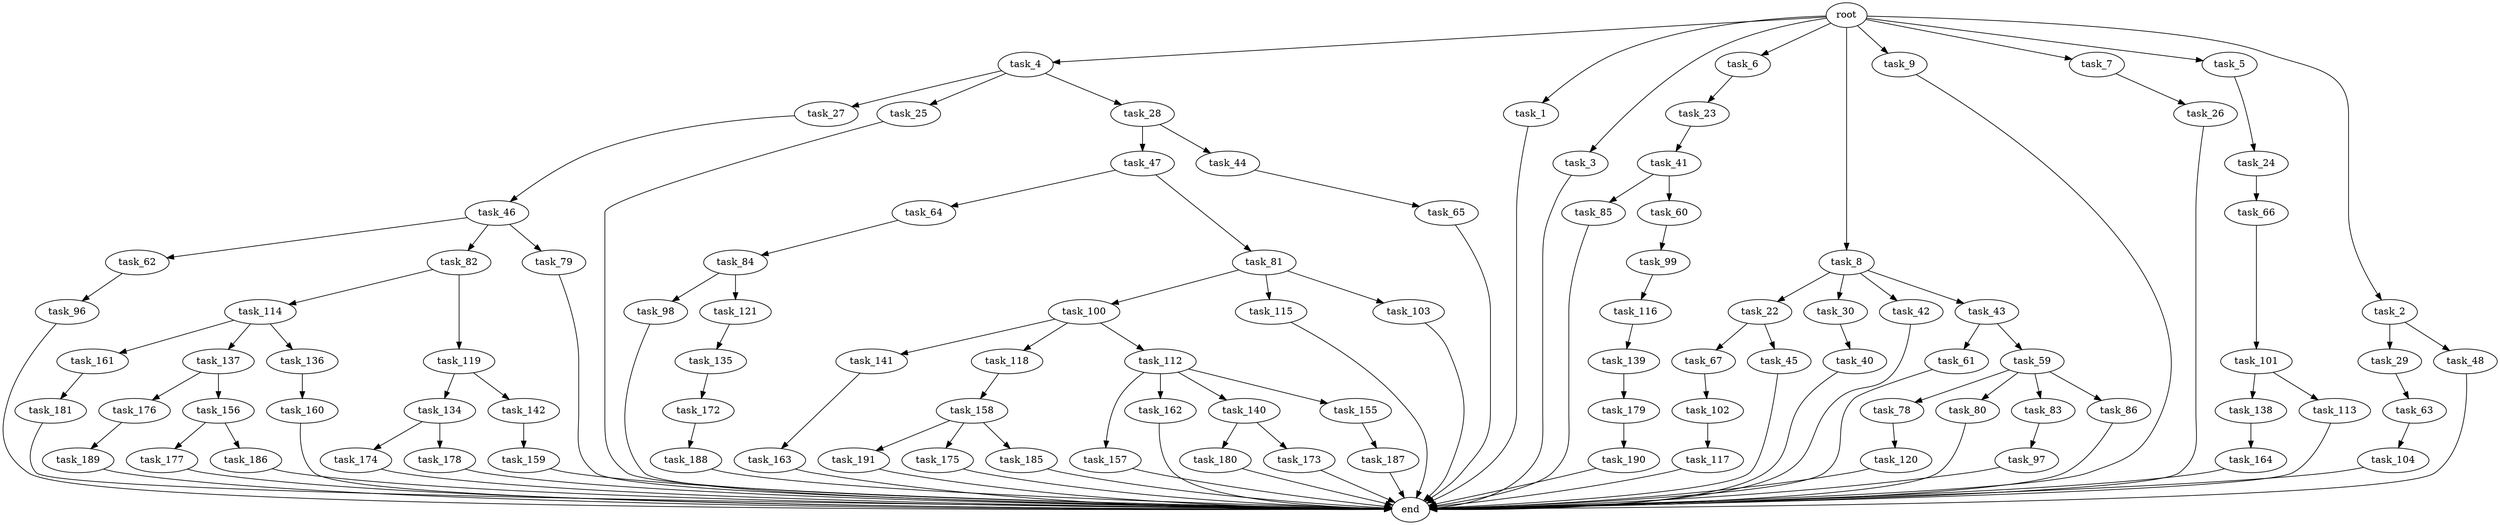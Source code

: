 digraph G {
  task_100 [size="309237645312.000000"];
  task_180 [size="214748364800.000000"];
  task_101 [size="34359738368.000000"];
  task_47 [size="858993459200.000000"];
  task_62 [size="420906795008.000000"];
  task_157 [size="695784701952.000000"];
  task_41 [size="549755813888.000000"];
  task_177 [size="309237645312.000000"];
  task_22 [size="695784701952.000000"];
  task_102 [size="214748364800.000000"];
  task_4 [size="1024.000000"];
  task_159 [size="549755813888.000000"];
  task_30 [size="695784701952.000000"];
  task_134 [size="695784701952.000000"];
  end [size="0.000000"];
  task_27 [size="77309411328.000000"];
  task_104 [size="858993459200.000000"];
  task_138 [size="420906795008.000000"];
  task_65 [size="77309411328.000000"];
  task_114 [size="34359738368.000000"];
  task_1 [size="1024.000000"];
  task_66 [size="420906795008.000000"];
  task_61 [size="549755813888.000000"];
  task_173 [size="214748364800.000000"];
  task_3 [size="1024.000000"];
  task_6 [size="1024.000000"];
  task_161 [size="137438953472.000000"];
  task_119 [size="34359738368.000000"];
  task_85 [size="137438953472.000000"];
  task_160 [size="549755813888.000000"];
  task_26 [size="214748364800.000000"];
  task_116 [size="420906795008.000000"];
  task_8 [size="1024.000000"];
  task_141 [size="858993459200.000000"];
  task_25 [size="77309411328.000000"];
  task_40 [size="34359738368.000000"];
  task_188 [size="420906795008.000000"];
  task_162 [size="695784701952.000000"];
  task_98 [size="34359738368.000000"];
  task_28 [size="77309411328.000000"];
  task_24 [size="214748364800.000000"];
  task_9 [size="1024.000000"];
  task_67 [size="34359738368.000000"];
  task_29 [size="137438953472.000000"];
  task_78 [size="77309411328.000000"];
  task_176 [size="77309411328.000000"];
  task_179 [size="137438953472.000000"];
  task_82 [size="420906795008.000000"];
  task_139 [size="420906795008.000000"];
  task_64 [size="77309411328.000000"];
  task_140 [size="695784701952.000000"];
  task_191 [size="77309411328.000000"];
  task_80 [size="77309411328.000000"];
  task_79 [size="420906795008.000000"];
  task_120 [size="34359738368.000000"];
  task_155 [size="695784701952.000000"];
  task_42 [size="695784701952.000000"];
  task_46 [size="858993459200.000000"];
  task_115 [size="309237645312.000000"];
  task_186 [size="309237645312.000000"];
  task_121 [size="34359738368.000000"];
  task_135 [size="420906795008.000000"];
  task_84 [size="34359738368.000000"];
  task_175 [size="77309411328.000000"];
  task_117 [size="420906795008.000000"];
  task_137 [size="137438953472.000000"];
  task_172 [size="34359738368.000000"];
  task_189 [size="214748364800.000000"];
  task_97 [size="34359738368.000000"];
  task_158 [size="309237645312.000000"];
  task_187 [size="77309411328.000000"];
  task_96 [size="549755813888.000000"];
  task_48 [size="137438953472.000000"];
  task_60 [size="137438953472.000000"];
  task_83 [size="77309411328.000000"];
  task_7 [size="1024.000000"];
  task_99 [size="214748364800.000000"];
  task_45 [size="34359738368.000000"];
  task_118 [size="858993459200.000000"];
  task_5 [size="1024.000000"];
  task_164 [size="420906795008.000000"];
  root [size="0.000000"];
  task_136 [size="137438953472.000000"];
  task_23 [size="137438953472.000000"];
  task_59 [size="549755813888.000000"];
  task_81 [size="77309411328.000000"];
  task_156 [size="77309411328.000000"];
  task_44 [size="858993459200.000000"];
  task_163 [size="420906795008.000000"];
  task_142 [size="695784701952.000000"];
  task_181 [size="549755813888.000000"];
  task_103 [size="309237645312.000000"];
  task_112 [size="858993459200.000000"];
  task_174 [size="695784701952.000000"];
  task_63 [size="309237645312.000000"];
  task_190 [size="695784701952.000000"];
  task_185 [size="77309411328.000000"];
  task_86 [size="77309411328.000000"];
  task_2 [size="1024.000000"];
  task_178 [size="695784701952.000000"];
  task_113 [size="420906795008.000000"];
  task_43 [size="695784701952.000000"];

  task_100 -> task_112 [size="838860800.000000"];
  task_100 -> task_118 [size="838860800.000000"];
  task_100 -> task_141 [size="838860800.000000"];
  task_180 -> end [size="1.000000"];
  task_101 -> task_138 [size="411041792.000000"];
  task_101 -> task_113 [size="411041792.000000"];
  task_47 -> task_64 [size="75497472.000000"];
  task_47 -> task_81 [size="75497472.000000"];
  task_62 -> task_96 [size="536870912.000000"];
  task_157 -> end [size="1.000000"];
  task_41 -> task_85 [size="134217728.000000"];
  task_41 -> task_60 [size="134217728.000000"];
  task_177 -> end [size="1.000000"];
  task_22 -> task_45 [size="33554432.000000"];
  task_22 -> task_67 [size="33554432.000000"];
  task_102 -> task_117 [size="411041792.000000"];
  task_4 -> task_27 [size="75497472.000000"];
  task_4 -> task_28 [size="75497472.000000"];
  task_4 -> task_25 [size="75497472.000000"];
  task_159 -> end [size="1.000000"];
  task_30 -> task_40 [size="33554432.000000"];
  task_134 -> task_178 [size="679477248.000000"];
  task_134 -> task_174 [size="679477248.000000"];
  task_27 -> task_46 [size="838860800.000000"];
  task_104 -> end [size="1.000000"];
  task_138 -> task_164 [size="411041792.000000"];
  task_65 -> end [size="1.000000"];
  task_114 -> task_137 [size="134217728.000000"];
  task_114 -> task_136 [size="134217728.000000"];
  task_114 -> task_161 [size="134217728.000000"];
  task_1 -> end [size="1.000000"];
  task_66 -> task_101 [size="33554432.000000"];
  task_61 -> end [size="1.000000"];
  task_173 -> end [size="1.000000"];
  task_3 -> end [size="1.000000"];
  task_6 -> task_23 [size="134217728.000000"];
  task_161 -> task_181 [size="536870912.000000"];
  task_119 -> task_142 [size="679477248.000000"];
  task_119 -> task_134 [size="679477248.000000"];
  task_85 -> end [size="1.000000"];
  task_160 -> end [size="1.000000"];
  task_26 -> end [size="1.000000"];
  task_116 -> task_139 [size="411041792.000000"];
  task_8 -> task_30 [size="679477248.000000"];
  task_8 -> task_22 [size="679477248.000000"];
  task_8 -> task_42 [size="679477248.000000"];
  task_8 -> task_43 [size="679477248.000000"];
  task_141 -> task_163 [size="411041792.000000"];
  task_25 -> end [size="1.000000"];
  task_40 -> end [size="1.000000"];
  task_188 -> end [size="1.000000"];
  task_162 -> end [size="1.000000"];
  task_98 -> end [size="1.000000"];
  task_28 -> task_44 [size="838860800.000000"];
  task_28 -> task_47 [size="838860800.000000"];
  task_24 -> task_66 [size="411041792.000000"];
  task_9 -> end [size="1.000000"];
  task_67 -> task_102 [size="209715200.000000"];
  task_29 -> task_63 [size="301989888.000000"];
  task_78 -> task_120 [size="33554432.000000"];
  task_176 -> task_189 [size="209715200.000000"];
  task_179 -> task_190 [size="679477248.000000"];
  task_82 -> task_114 [size="33554432.000000"];
  task_82 -> task_119 [size="33554432.000000"];
  task_139 -> task_179 [size="134217728.000000"];
  task_64 -> task_84 [size="33554432.000000"];
  task_140 -> task_180 [size="209715200.000000"];
  task_140 -> task_173 [size="209715200.000000"];
  task_191 -> end [size="1.000000"];
  task_80 -> end [size="1.000000"];
  task_79 -> end [size="1.000000"];
  task_120 -> end [size="1.000000"];
  task_155 -> task_187 [size="75497472.000000"];
  task_42 -> end [size="1.000000"];
  task_46 -> task_79 [size="411041792.000000"];
  task_46 -> task_62 [size="411041792.000000"];
  task_46 -> task_82 [size="411041792.000000"];
  task_115 -> end [size="1.000000"];
  task_186 -> end [size="1.000000"];
  task_121 -> task_135 [size="411041792.000000"];
  task_135 -> task_172 [size="33554432.000000"];
  task_84 -> task_121 [size="33554432.000000"];
  task_84 -> task_98 [size="33554432.000000"];
  task_175 -> end [size="1.000000"];
  task_117 -> end [size="1.000000"];
  task_137 -> task_176 [size="75497472.000000"];
  task_137 -> task_156 [size="75497472.000000"];
  task_172 -> task_188 [size="411041792.000000"];
  task_189 -> end [size="1.000000"];
  task_97 -> end [size="1.000000"];
  task_158 -> task_185 [size="75497472.000000"];
  task_158 -> task_191 [size="75497472.000000"];
  task_158 -> task_175 [size="75497472.000000"];
  task_187 -> end [size="1.000000"];
  task_96 -> end [size="1.000000"];
  task_48 -> end [size="1.000000"];
  task_60 -> task_99 [size="209715200.000000"];
  task_83 -> task_97 [size="33554432.000000"];
  task_7 -> task_26 [size="209715200.000000"];
  task_99 -> task_116 [size="411041792.000000"];
  task_45 -> end [size="1.000000"];
  task_118 -> task_158 [size="301989888.000000"];
  task_5 -> task_24 [size="209715200.000000"];
  task_164 -> end [size="1.000000"];
  root -> task_9 [size="1.000000"];
  root -> task_5 [size="1.000000"];
  root -> task_7 [size="1.000000"];
  root -> task_2 [size="1.000000"];
  root -> task_1 [size="1.000000"];
  root -> task_8 [size="1.000000"];
  root -> task_4 [size="1.000000"];
  root -> task_3 [size="1.000000"];
  root -> task_6 [size="1.000000"];
  task_136 -> task_160 [size="536870912.000000"];
  task_23 -> task_41 [size="536870912.000000"];
  task_59 -> task_78 [size="75497472.000000"];
  task_59 -> task_83 [size="75497472.000000"];
  task_59 -> task_80 [size="75497472.000000"];
  task_59 -> task_86 [size="75497472.000000"];
  task_81 -> task_100 [size="301989888.000000"];
  task_81 -> task_103 [size="301989888.000000"];
  task_81 -> task_115 [size="301989888.000000"];
  task_156 -> task_177 [size="301989888.000000"];
  task_156 -> task_186 [size="301989888.000000"];
  task_44 -> task_65 [size="75497472.000000"];
  task_163 -> end [size="1.000000"];
  task_142 -> task_159 [size="536870912.000000"];
  task_181 -> end [size="1.000000"];
  task_103 -> end [size="1.000000"];
  task_112 -> task_157 [size="679477248.000000"];
  task_112 -> task_155 [size="679477248.000000"];
  task_112 -> task_140 [size="679477248.000000"];
  task_112 -> task_162 [size="679477248.000000"];
  task_174 -> end [size="1.000000"];
  task_63 -> task_104 [size="838860800.000000"];
  task_190 -> end [size="1.000000"];
  task_185 -> end [size="1.000000"];
  task_86 -> end [size="1.000000"];
  task_2 -> task_48 [size="134217728.000000"];
  task_2 -> task_29 [size="134217728.000000"];
  task_178 -> end [size="1.000000"];
  task_113 -> end [size="1.000000"];
  task_43 -> task_61 [size="536870912.000000"];
  task_43 -> task_59 [size="536870912.000000"];
}
